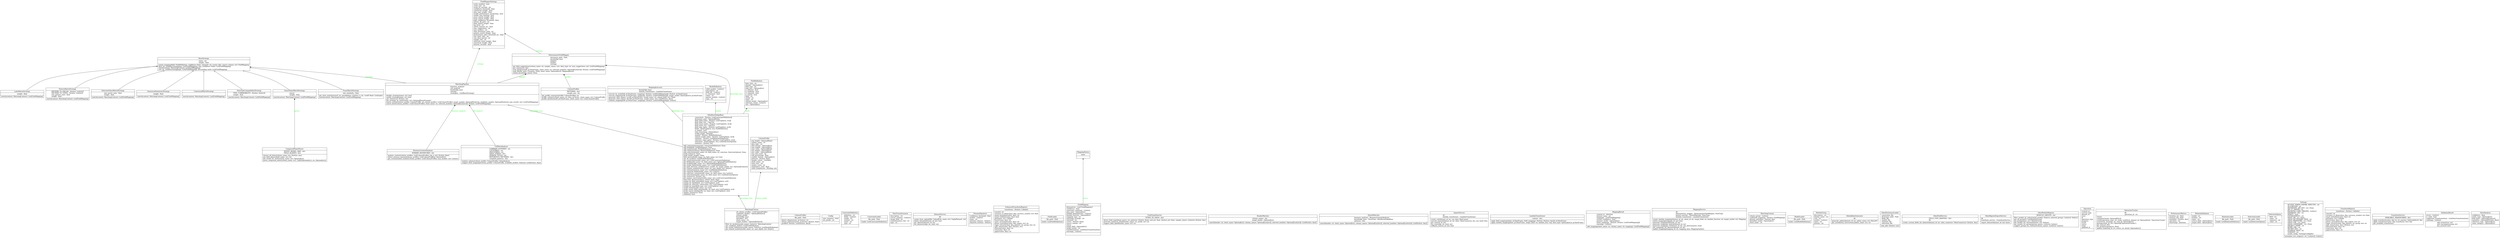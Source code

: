digraph "classes_DataMigrator" {
rankdir=BT
charset="utf-8"
"field_mapper.matching.base_strategy.BaseStrategy" [color="black", fontcolor="black", label=<{BaseStrategy|name : str<br ALIGN="LEFT"/>weight : float<br ALIGN="LEFT"/>|create_mapping(field: FieldDefinition, confidence: float, rationale: str, scores: dict, source_column: str): FieldMapping<br ALIGN="LEFT"/>filter_by_confidence(mappings: List[FieldMapping], min_confidence: float): List[FieldMapping]<br ALIGN="LEFT"/><I>match</I>(context: MatchingContext): List[FieldMapping]<br ALIGN="LEFT"/>sort_by_confidence(mappings: List[FieldMapping], descending: bool): List[FieldMapping]<br ALIGN="LEFT"/>}>, shape="record", style="solid"];
"field_mapper.matching.business_context_analyzer.BusinessContextAnalyzer" [color="black", fontcolor="black", label=<{BusinessContextAnalyzer|DOMAIN_SIGNATURES : list<br ALIGN="LEFT"/>|analyze_context(column_profiles: List[ColumnProfile], top_n: int): Dict[str, float]<br ALIGN="LEFT"/>detect_primary_domain(column_profiles: List[ColumnProfile]): Optional[str]<br ALIGN="LEFT"/>get_recommended_models(column_profiles: List[ColumnProfile], max_models: int): List[str]<br ALIGN="LEFT"/>}>, shape="record", style="solid"];
"field_mapper.matching.cell_data_analyzer.CellDataAnalyzer" [color="black", fontcolor="black", label=<{CellDataAnalyzer|COMPANY_SUFFIXES : set<br ALIGN="LEFT"/>COUNTRIES : set<br ALIGN="LEFT"/>INDUSTRIES : set<br ALIGN="LEFT"/>ODOO_STATES : dict<br ALIGN="LEFT"/>PERSON_TITLES : set<br ALIGN="LEFT"/>REFERENCE_PATTERNS : dict<br ALIGN="LEFT"/>compiled_patterns : dict<br ALIGN="LEFT"/>|analyze_column(column_profile: ColumnProfile): ValueAnalysis<br ALIGN="LEFT"/>suggest_field_mappings(column_profile: ColumnProfile, available_models: Set[str]): List[Dict[str, Any]]<br ALIGN="LEFT"/>}>, shape="record", style="solid"];
"field_mapper.core.data_structures.ColumnProfile" [color="black", fontcolor="black", label=<{ColumnProfile|avg_length : Optional[float]<br ALIGN="LEFT"/>column_name : str<br ALIGN="LEFT"/>data_type : str<br ALIGN="LEFT"/>date_format : Optional[str]<br ALIGN="LEFT"/>max_length : Optional[int]<br ALIGN="LEFT"/>max_value : Optional[float]<br ALIGN="LEFT"/>min_length : Optional[int]<br ALIGN="LEFT"/>min_value : Optional[float]<br ALIGN="LEFT"/>non_null_count : int<br ALIGN="LEFT"/>null_percentage : float<br ALIGN="LEFT"/>number_format : Optional[str]<br ALIGN="LEFT"/>patterns : Dict[str, float]<br ALIGN="LEFT"/>sample_values : List[Any]<br ALIGN="LEFT"/>sheet_name : str<br ALIGN="LEFT"/>total_rows : int<br ALIGN="LEFT"/>unique_count : int<br ALIGN="LEFT"/>uniqueness_ratio : float<br ALIGN="LEFT"/>value_frequencies : Dict[Any, int]<br ALIGN="LEFT"/>|}>, shape="record", style="solid"];
"field_mapper.profiling.column_profiler.ColumnProfiler" [color="black", fontcolor="black", label=<{ColumnProfiler|PATTERNS : dict<br ALIGN="LEFT"/>sample_size : int<br ALIGN="LEFT"/>|get_profile_summary(profile: ColumnProfile): str<br ALIGN="LEFT"/>profile_column(column_name: str, data: pl.Series, sheet_name: str): ColumnProfile<br ALIGN="LEFT"/>profile_dataframe(df: pl.DataFrame, sheet_name: str): List[ColumnProfile]<br ALIGN="LEFT"/>}>, shape="record", style="solid"];
"core.profiler.ColumnProfiler" [color="black", fontcolor="black", label=<{ColumnProfiler|file_path : Path<br ALIGN="LEFT"/>|detect_dtype(series: pl.Series): str<br ALIGN="LEFT"/>detect_patterns(series: pl.Series): Dict[str, float]<br ALIGN="LEFT"/>profile(): Dict[str, List[Dict[str, Any]]]<br ALIGN="LEFT"/>}>, shape="record", style="solid"];
"field_mapper.matching.compound_name_parser.CompoundNameParser" [color="black", fontcolor="black", label=<{CompoundNameParser|ENTITY_MODEL_MAP : dict<br ALIGN="LEFT"/>FIELD_ALIASES : dict<br ALIGN="LEFT"/>|extract_all_hints(column_name: str): Dict[str, any]<br ALIGN="LEFT"/>get_field_aliases(field_name: str): list<br ALIGN="LEFT"/>get_model_for_entity(entity_name: str): Optional[str]<br ALIGN="LEFT"/>parse_compound_name(column_name: str): Tuple[Optional[str], str, Optional[str]]<br ALIGN="LEFT"/>}>, shape="record", style="solid"];
"field_mapper.config.settings.FieldMapperSettings.Config" [color="black", fontcolor="black", label=<{Config|case_sensitive : bool<br ALIGN="LEFT"/>env_prefix : str<br ALIGN="LEFT"/>|}>, shape="record", style="solid"];
"field_mapper.core.data_structures.ConstraintDefinition" [color="black", fontcolor="black", label=<{ConstraintDefinition|definition : str<br ALIGN="LEFT"/>fields : List[str]<br ALIGN="LEFT"/>model : str<br ALIGN="LEFT"/>module : str<br ALIGN="LEFT"/>name : str<br ALIGN="LEFT"/>type : str<br ALIGN="LEFT"/>|}>, shape="record", style="solid"];
"field_mapper.loaders.excel_loaders.ConstraintLoader" [color="black", fontcolor="black", label=<{ConstraintLoader|file_path : Path<br ALIGN="LEFT"/>|load(): List[ConstraintDefinition]<br ALIGN="LEFT"/>}>, shape="record", style="solid"];
"field_mapper.matching.strategies.contextual_match.ContextualMatchStrategy" [color="black", fontcolor="black", label=<{ContextualMatchStrategy|<br ALIGN="LEFT"/>|match(context: MatchingContext): List[FieldMapping]<br ALIGN="LEFT"/>}>, shape="record", style="solid"];
"field_mapper.core.data_structures.DataTransformation" [color="black", fontcolor="black", label=<{DataTransformation|description : str<br ALIGN="LEFT"/>source_columns : List[str]<br ALIGN="LEFT"/>target_field : str<br ALIGN="LEFT"/>transformation_rule : str<br ALIGN="LEFT"/>type : str<br ALIGN="LEFT"/>|}>, shape="record", style="solid"];
"field_mapper.matching.strategies.data_type_compatibility.DataTypeCompatibilityStrategy" [color="black", fontcolor="black", label=<{DataTypeCompatibilityStrategy|TYPE_COMPATIBILITY : Dict[str, Set[str]]<br ALIGN="LEFT"/>weight : float<br ALIGN="LEFT"/>|match(context: MatchingContext): List[FieldMapping]<br ALIGN="LEFT"/>}>, shape="record", style="solid"];
"services.dataset_service.DatasetService" [color="black", fontcolor="black", label=<{DatasetService|db<br ALIGN="LEFT"/>|create_from_upload(file: UploadFile, name: str): Tuple[Dataset, str]<br ALIGN="LEFT"/>delete_dataset(dataset_id: int): bool<br ALIGN="LEFT"/>get_dataset(dataset_id: int)<br ALIGN="LEFT"/>list_datasets(skip: int, limit: int)<br ALIGN="LEFT"/>}>, shape="record", style="solid"];
"field_mapper.main.DeterministicFieldMapper" [color="black", fontcolor="black", label=<{DeterministicFieldMapper|dictionary_path : Path<br ALIGN="LEFT"/>knowledge_base<br ALIGN="LEFT"/>pipeline<br ALIGN="LEFT"/>profiler<br ALIGN="LEFT"/>settings<br ALIGN="LEFT"/>|get_field_suggestions(column_name: str, sample_values: List, data_type: str, max_suggestions: int): List[FieldMapping]<br ALIGN="LEFT"/>get_statistics(): Dict<br ALIGN="LEFT"/>map_dataframe(df: pl.DataFrame, sheet_name: str, selected_modules: Optional[List[str]]): Dict[str, List[FieldMapping]]<br ALIGN="LEFT"/>map_file(file_path: Union[str, Path], sheet_name: Optional[str]): MappingResult<br ALIGN="LEFT"/>reload_knowledge_base(): None<br ALIGN="LEFT"/>}>, shape="record", style="solid"];
"field_mapper.matching.business_context_analyzer.DomainSignature" [color="black", fontcolor="black", label=<{DomainSignature|confidence_threshold : float<br ALIGN="LEFT"/>models : List[str]<br ALIGN="LEFT"/>name : str<br ALIGN="LEFT"/>optional_columns : Set[str]<br ALIGN="LEFT"/>required_columns : Set[str]<br ALIGN="LEFT"/>|}>, shape="record", style="solid"];
"core.transformer_enhanced.EnhancedTransformRegistry" [color="black", fontcolor="black", label=<{EnhancedTransformRegistry|transforms : Dict[str, Callable]<br ALIGN="LEFT"/>|concat(): str<br ALIGN="LEFT"/>currency_to_float(value: Any, currency_symbol: str): float<br ALIGN="LEFT"/>email_normalize(value: Any): str<br ALIGN="LEFT"/>email_validate(value: Any): bool<br ALIGN="LEFT"/>get(name: str): Callable<br ALIGN="LEFT"/>lower(value: Any): str<br ALIGN="LEFT"/>name_normalize(value: Any): str<br ALIGN="LEFT"/>phone_normalize(value: Any, region: str): str<br ALIGN="LEFT"/>regex_extract(value: Any, pattern: str, group: int): str<br ALIGN="LEFT"/>split_name(value: Any): Dict[str, str]<br ALIGN="LEFT"/>titlecase(value: Any): str<br ALIGN="LEFT"/>trim(value: Any): str<br ALIGN="LEFT"/>upper(value: Any): str<br ALIGN="LEFT"/>}>, shape="record", style="solid"];
"field_mapper.matching.strategies.exact_name_match.ExactNameMatchStrategy" [color="black", fontcolor="black", label=<{ExactNameMatchStrategy|parser<br ALIGN="LEFT"/>weight : float<br ALIGN="LEFT"/>|match(context: MatchingContext): List[FieldMapping]<br ALIGN="LEFT"/>}>, shape="record", style="solid"];
"field_mapper.core.data_structures.FieldDefinition" [color="black", fontcolor="black", label=<{FieldDefinition|base_type : str<br ALIGN="LEFT"/>domain : Optional[str]<br ALIGN="LEFT"/>field_type : str<br ALIGN="LEFT"/>help_text : Optional[str]<br ALIGN="LEFT"/>is_indexed : bool<br ALIGN="LEFT"/>is_readonly : bool<br ALIGN="LEFT"/>is_required : bool<br ALIGN="LEFT"/>is_stored : bool<br ALIGN="LEFT"/>label : str<br ALIGN="LEFT"/>model : str<br ALIGN="LEFT"/>name : str<br ALIGN="LEFT"/>related_model : Optional[str]<br ALIGN="LEFT"/>selection_values : List[str]<br ALIGN="LEFT"/>size : Optional[int]<br ALIGN="LEFT"/>|}>, shape="record", style="solid"];
"field_mapper.loaders.excel_loaders.FieldLoader" [color="black", fontcolor="black", label=<{FieldLoader|file_path : Path<br ALIGN="LEFT"/>|load(): List[FieldDefinition]<br ALIGN="LEFT"/>}>, shape="record", style="solid"];
"field_mapper.config.settings.FieldMapperSettings" [color="black", fontcolor="black", label=<{FieldMapperSettings|cache_enabled : bool<br ALIGN="LEFT"/>cache_size : int<br ALIGN="LEFT"/>cache_ttl_seconds : int<br ALIGN="LEFT"/>confidence_threshold : float<br ALIGN="LEFT"/>contextual_weight : float<br ALIGN="LEFT"/>data_type_weight : float<br ALIGN="LEFT"/>enable_performance_monitoring : bool<br ALIGN="LEFT"/>enable_rate_limiting : bool<br ALIGN="LEFT"/>exact_match_weight : float<br ALIGN="LEFT"/>fuzzy_match_weight : float<br ALIGN="LEFT"/>high_confidence_threshold : float<br ALIGN="LEFT"/>history_db_path : str<br ALIGN="LEFT"/>label_match_weight : float<br ALIGN="LEFT"/>log_level : str<br ALIGN="LEFT"/>match_timeout_ms : float<br ALIGN="LEFT"/>max_suggestions : int<br ALIGN="LEFT"/>max_workers : int<br ALIGN="LEFT"/>odoo_dictionary_path : str<br ALIGN="LEFT"/>pattern_match_weight : float<br ALIGN="LEFT"/>performance_alert_threshold_ms : float<br ALIGN="LEFT"/>rate_limit_calls : int<br ALIGN="LEFT"/>rate_limit_period : int<br ALIGN="LEFT"/>sample_size : int<br ALIGN="LEFT"/>selection_value_weight : float<br ALIGN="LEFT"/>statistical_weight : float<br ALIGN="LEFT"/>timeout_seconds : float<br ALIGN="LEFT"/>|}>, shape="record", style="solid"];
"field_mapper.core.data_structures.FieldMapping" [color="black", fontcolor="black", label=<{FieldMapping|alternatives : List['FieldMapping']<br ALIGN="LEFT"/>confidence : float<br ALIGN="LEFT"/>constraint_violations : List[str]<br ALIGN="LEFT"/>data_type : Optional[str]<br ALIGN="LEFT"/>lambda_dependencies : List[str]<br ALIGN="LEFT"/>lambda_function : Optional[str]<br ALIGN="LEFT"/>mapping_type : str<br ALIGN="LEFT"/>matching_strategy : str<br ALIGN="LEFT"/>rationale : str<br ALIGN="LEFT"/>scores : Dict[str, float]<br ALIGN="LEFT"/>source_column : str<br ALIGN="LEFT"/>status<br ALIGN="LEFT"/>target_field : Optional[str]<br ALIGN="LEFT"/>target_model : str<br ALIGN="LEFT"/>transformations : List[DataTransformation]<br ALIGN="LEFT"/>warnings : List[str]<br ALIGN="LEFT"/>|}>, shape="record", style="solid"];
"core.field_detector.FieldTypeDetector" [color="black", fontcolor="black", label=<{FieldTypeDetector|DTYPE_TO_ODOO : dict<br ALIGN="LEFT"/>|detect_field_type(dtype_guess: str, patterns: Dict[str, float], null_pct: float, distinct_pct: float, sample_values: List[str]): Dict[str, Any]<br ALIGN="LEFT"/>generate_technical_name(header_name: str, prefix: str): str<br ALIGN="LEFT"/>suggest_field_label(header_name: str): str<br ALIGN="LEFT"/>}>, shape="record", style="solid"];
"field_mapper.matching.strategies.fuzzy_match.FuzzyMatchStrategy" [color="black", fontcolor="black", label=<{FuzzyMatchStrategy|min_similarity : float<br ALIGN="LEFT"/>|get_close_matches(word: str, possibilities: List[str], n: int, cutoff: float): List[tuple]<br ALIGN="LEFT"/>match(context: MatchingContext): List[FieldMapping]<br ALIGN="LEFT"/>}>, shape="record", style="solid"];
"core.matcher.HeaderMatcher" [color="black", fontcolor="black", label=<{HeaderMatcher|column_names : list<br ALIGN="LEFT"/>target_model : Optional[str]<br ALIGN="LEFT"/>|match(header: str, sheet_name: Optional[str], column_names: Optional[List[str]], selected_modules: Optional[List[str]]): List[Dict[str, Any]]<br ALIGN="LEFT"/>}>, shape="record", style="solid"];
"core.hybrid_matcher.HybridMatcher" [color="black", fontcolor="black", label=<{HybridMatcher|business_analyzer : BusinessContextAnalyzer<br ALIGN="LEFT"/>knowledge_base : NoneType, OdooKnowledgeBase<br ALIGN="LEFT"/>patterns : dict<br ALIGN="LEFT"/>|match(header: str, sheet_name: Optional[str], column_names: Optional[List[str]], selected_modules: Optional[List[str]]): List[Dict[str, Any]]<br ALIGN="LEFT"/>}>, shape="record", style="solid"];
"services.import_service.ImportService" [color="black", fontcolor="black", label=<{ImportService|db<br ALIGN="LEFT"/>lambda_transformer : LambdaTransformer<br ALIGN="LEFT"/>|create_run(dataset_id: int, run_data: RunCreate)<br ALIGN="LEFT"/>execute_import(dataset_id: int, odoo: OdooConnector, dry_run: bool): Run<br ALIGN="LEFT"/>get_run(run_id: int)<br ALIGN="LEFT"/>list_runs(skip: int, limit: int)<br ALIGN="LEFT"/>rollback_run(run_id: int): bool<br ALIGN="LEFT"/>}>, shape="record", style="solid"];
"field_mapper.matching.strategies.label_match.LabelMatchStrategy" [color="black", fontcolor="black", label=<{LabelMatchStrategy|weight : float<br ALIGN="LEFT"/>|match(context: MatchingContext): List[FieldMapping]<br ALIGN="LEFT"/>}>, shape="record", style="solid"];
"core.lambda_transformer.LambdaTransformer" [color="black", fontcolor="black", label=<{LambdaTransformer|context : dict<br ALIGN="LEFT"/>|apply_field_mappings(data: pl.DataFrame, field_mappings: Dict[str, Dict[str, Any]]): pl.DataFrame<br ALIGN="LEFT"/>apply_lambda_mapping(data: pl.DataFrame, target_field: str, lambda_func: Any, data_type: Optional[str]): pl.DataFrame<br ALIGN="LEFT"/>}>, shape="record", style="solid"];
"field_mapper.executor.mapping_executor.MappingExecutor" [color="black", fontcolor="black", label=<{MappingExecutor|knowledge_base<br ALIGN="LEFT"/>lambda_transformer : LambdaTransformer<br ALIGN="LEFT"/>|execute_by_model(df: pl.DataFrame, mappings: Dict[str, List[FieldMapping]]): Dict[str, pl.DataFrame]<br ALIGN="LEFT"/>execute_mappings(df: pl.DataFrame, mappings: Dict[str, List[FieldMapping]], target_model: Optional[str]): pl.DataFrame<br ALIGN="LEFT"/>generate_odoo_import_csv(df: pl.DataFrame, model_name: str, output_path: str): None<br ALIGN="LEFT"/>generate_odoo_import_dict(df: pl.DataFrame, model_name: str): List[Dict[str, Any]]<br ALIGN="LEFT"/>validate_mappings(df: pl.DataFrame, mappings: Dict[str, List[FieldMapping]]): List[str]<br ALIGN="LEFT"/>}>, shape="record", style="solid"];
"field_mapper.core.data_structures.MappingResult" [color="black", fontcolor="black", label=<{MappingResult|created_at : datetime<br ALIGN="LEFT"/>dataset_name : str<br ALIGN="LEFT"/>mappings : List[FieldMapping]<br ALIGN="LEFT"/>overall_confidence : float<br ALIGN="LEFT"/>primary_model : Optional[str]<br ALIGN="LEFT"/>sheet_mappings : Dict[str, Dict[str, List[FieldMapping]]]<br ALIGN="LEFT"/>warnings : List[str]<br ALIGN="LEFT"/>|add_mapping(sheet_name: str, column_name: str, mappings: List[FieldMapping])<br ALIGN="LEFT"/>}>, shape="record", style="solid"];
"services.mapping_service.MappingService" [color="black", fontcolor="black", label=<{MappingService|db<br ALIGN="LEFT"/>deterministic_mapper : DeterministicFieldMapper, NoneType<br ALIGN="LEFT"/>hybrid_matcher : HybridMatcher, NoneType<br ALIGN="LEFT"/>lambda_transformer : LambdaTransformer<br ALIGN="LEFT"/>|create_lambda_mapping(dataset_id: int, sheet_id: int, target_field: str, lambda_function: str, target_model: str): Mapping<br ALIGN="LEFT"/>delete_mapping(mapping_id: int): bool<br ALIGN="LEFT"/>generate_mappings(dataset_id: int)<br ALIGN="LEFT"/>generate_mappings_hybrid(dataset_id: int)<br ALIGN="LEFT"/>generate_mappings_v2(dataset_id: int, use_deterministic: bool)<br ALIGN="LEFT"/>get_mappings_for_dataset(dataset_id: int)<br ALIGN="LEFT"/>update_mapping(mapping_id: int, mapping_data: MappingUpdate)<br ALIGN="LEFT"/>}>, shape="record", style="solid"];
"field_mapper.core.data_structures.MappingStatus" [color="black", fontcolor="black", label=<{MappingStatus|name<br ALIGN="LEFT"/>|}>, shape="record", style="solid"];
"field_mapper.matching.matching_context.MatchingContext" [color="black", fontcolor="black", label=<{MatchingContext|all_column_profiles : List[ColumnProfile]<br ALIGN="LEFT"/>candidate_models : Optional[Set[str]]<br ALIGN="LEFT"/>column_profile<br ALIGN="LEFT"/>knowledge_base<br ALIGN="LEFT"/>metadata : dict<br ALIGN="LEFT"/>sheet_name : str<br ALIGN="LEFT"/>target_models : Optional[Set[str]]<br ALIGN="LEFT"/>|filter_by_models(model_names: Set[str]): 'MatchingContext'<br ALIGN="LEFT"/>get_candidate_fields(): List[FieldDefinition]<br ALIGN="LEFT"/>get_model_definitions(model_names: Set[str]): List[ModelDefinition]<br ALIGN="LEFT"/>get_related_models(model_name: str, max_depth: int): Set[str]<br ALIGN="LEFT"/>}>, shape="record", style="solid"];
"field_mapper.core.data_structures.MatchingContext" [color="black", fontcolor="black", label=<{MatchingContext|column_group : List[str]<br ALIGN="LEFT"/>confirmed_mappings : Dict[str, FieldMapping]<br ALIGN="LEFT"/>dataset_metadata : Dict[str, Any]<br ALIGN="LEFT"/>identified_model : Optional[str]<br ALIGN="LEFT"/>sheet_name : str<br ALIGN="LEFT"/>|}>, shape="record", style="solid"];
"field_mapper.matching.matching_pipeline.MatchingPipeline" [color="black", fontcolor="black", label=<{MatchingPipeline|business_analyzer<br ALIGN="LEFT"/>cell_analyzer<br ALIGN="LEFT"/>knowledge_base<br ALIGN="LEFT"/>settings<br ALIGN="LEFT"/>strategies : List[BaseStrategy]<br ALIGN="LEFT"/>|disable_strategy(name: str): bool<br ALIGN="LEFT"/>enable_strategy(name: str): bool<br ALIGN="LEFT"/>get_statistics(): Dict[str, int]<br ALIGN="LEFT"/>get_strategy_by_name(name: str): Optional[BaseStrategy]<br ALIGN="LEFT"/>match_column(column_profile: ColumnProfile, all_column_profiles: List[ColumnProfile], target_models: Optional[Set[str]], candidate_models: Optional[Set[str]], max_results: int): List[FieldMapping]<br ALIGN="LEFT"/>match_sheet(column_profiles: List[ColumnProfile], sheet_name: str, selected_modules: Optional[List[str]]): Dict[str, List[FieldMapping]]<br ALIGN="LEFT"/>}>, shape="record", style="solid"];
"field_mapper.core.data_structures.ModelDefinition" [color="black", fontcolor="black", label=<{ModelDefinition|child_models : List[str]<br ALIGN="LEFT"/>description : str<br ALIGN="LEFT"/>field_ids : List[str]<br ALIGN="LEFT"/>is_transient : bool<br ALIGN="LEFT"/>name : str<br ALIGN="LEFT"/>parent_models : List[str]<br ALIGN="LEFT"/>type : str<br ALIGN="LEFT"/>|}>, shape="record", style="solid"];
"field_mapper.loaders.excel_loaders.ModelLoader" [color="black", fontcolor="black", label=<{ModelLoader|file_path : Path<br ALIGN="LEFT"/>|load(): List[ModelDefinition]<br ALIGN="LEFT"/>}>, shape="record", style="solid"];
"field_mapper.core.module_registry.ModuleGroup" [color="black", fontcolor="black", label=<{ModuleGroup|description : str<br ALIGN="LEFT"/>display_name : str<br ALIGN="LEFT"/>icon : str<br ALIGN="LEFT"/>models : List[str]<br ALIGN="LEFT"/>name : str<br ALIGN="LEFT"/>priority : int<br ALIGN="LEFT"/>|}>, shape="record", style="solid"];
"services.addon_generator.OdooAddonGenerator" [color="black", fontcolor="black", label=<{OdooAddonGenerator|db<br ALIGN="LEFT"/>|generate_addon(dataset_id: int, addon_name: str): BytesIO<br ALIGN="LEFT"/>get_installation_instructions(addon_name: str): str<br ALIGN="LEFT"/>}>, shape="record", style="solid"];
"field_mapper.loaders.excel_loaders.OdooDictionaryLoader" [color="black", fontcolor="black", label=<{OdooDictionaryLoader|constraints_file<br ALIGN="LEFT"/>dictionary_path : Path<br ALIGN="LEFT"/>fields_file<br ALIGN="LEFT"/>models_file<br ALIGN="LEFT"/>relations_file<br ALIGN="LEFT"/>selections_file<br ALIGN="LEFT"/>|load_all(): Dict[str, List]<br ALIGN="LEFT"/>}>, shape="record", style="solid"];
"services.odoo_field_service.OdooFieldService" [color="black", fontcolor="black", label=<{OdooFieldService|FIELD_TYPE_MAPPING : dict<br ALIGN="LEFT"/>db<br ALIGN="LEFT"/>|create_custom_fields_for_dataset(dataset_id: int, odoo_connector: OdooConnector): Dict[str, Any]<br ALIGN="LEFT"/>}>, shape="record", style="solid"];
"field_mapper.core.knowledge_base.OdooKnowledgeBase" [color="black", fontcolor="black", label=<{OdooKnowledgeBase|constraints : Dict[str, List[ConstraintDefinition]]<br ALIGN="LEFT"/>dictionary_path : Optional[Path]<br ALIGN="LEFT"/>field_label_index : Dict[str, List[Tuple[str, str]]]<br ALIGN="LEFT"/>field_label_trie : CharTrie<br ALIGN="LEFT"/>field_name_index : Dict[str, List[Tuple[str, str]]]<br ALIGN="LEFT"/>field_name_trie : CharTrie<br ALIGN="LEFT"/>field_type_index : Dict[str, List[Tuple[str, str]]]<br ALIGN="LEFT"/>fields : Dict[Tuple[str, str], FieldDefinition]<br ALIGN="LEFT"/>is_loaded : bool<br ALIGN="LEFT"/>load_timestamp : Optional[str]<br ALIGN="LEFT"/>model_graph : DiGraph<br ALIGN="LEFT"/>models : Dict[str, ModelDefinition]<br ALIGN="LEFT"/>related_model_index : Dict[str, List[Tuple[str, str]]]<br ALIGN="LEFT"/>relations : Dict[str, List[RelationDefinition]]<br ALIGN="LEFT"/>selection_value_index : Dict[str, List[Tuple[str, str]]]<br ALIGN="LEFT"/>selections : Dict[Tuple[str, str], List[SelectionOption]]<br ALIGN="LEFT"/>statistics : Dict[str, int]<br ALIGN="LEFT"/>|add_constraint(constraint: ConstraintDefinition): None<br ALIGN="LEFT"/>add_field(field: FieldDefinition): None<br ALIGN="LEFT"/>add_model(model: ModelDefinition): None<br ALIGN="LEFT"/>add_relation(relation: RelationDefinition): None<br ALIGN="LEFT"/>add_selection(model_name: str, field_name: str, selection: SelectionOption): None<br ALIGN="LEFT"/>build_indexes(): None<br ALIGN="LEFT"/>build_model_graph(): None<br ALIGN="LEFT"/>field_exists(model_name: str, field_name: str): bool<br ALIGN="LEFT"/>get_all_models(): List[ModelDefinition]<br ALIGN="LEFT"/>get_constraints(model_name: str): List[ConstraintDefinition]<br ALIGN="LEFT"/>get_field(model_name: str, field_name: str): Optional[FieldDefinition]<br ALIGN="LEFT"/>get_model(model_name: str): Optional[ModelDefinition]<br ALIGN="LEFT"/>get_model_fields(model_name: str): List[FieldDefinition]<br ALIGN="LEFT"/>get_path_between_models(source_model: str, target_model: str): Optional[List[str]]<br ALIGN="LEFT"/>get_related_models(model_name: str, max_depth: int): Set[str]<br ALIGN="LEFT"/>get_relation(relation_name: str): List[RelationDefinition]<br ALIGN="LEFT"/>get_required_fields(model_name: str): List[str]<br ALIGN="LEFT"/>get_selection_values(model_name: str, field_name: str): List[str]<br ALIGN="LEFT"/>get_selections(model_name: str, field_name: str): List[SelectionOption]<br ALIGN="LEFT"/>get_statistics(): Dict[str, int]<br ALIGN="LEFT"/>get_unique_constraints(model_name: str): List[ConstraintDefinition]<br ALIGN="LEFT"/>load_from_dictionary(force_reload: bool): None<br ALIGN="LEFT"/>lookup_by_field_name(field_name: str): List[Tuple[str, str]]<br ALIGN="LEFT"/>lookup_by_label(label: str): List[Tuple[str, str]]<br ALIGN="LEFT"/>lookup_by_selection_value(value: str): List[Tuple[str, str]]<br ALIGN="LEFT"/>lookup_by_type(field_type: str): List[Tuple[str, str]]<br ALIGN="LEFT"/>model_exists(model_name: str): bool<br ALIGN="LEFT"/>prefix_match_field_name(prefix: str, limit: int): List[Tuple[str, str]]<br ALIGN="LEFT"/>prefix_match_label(prefix: str, limit: int): List[Tuple[str, str]]<br ALIGN="LEFT"/>update_statistics(): None<br ALIGN="LEFT"/>validate(): bool<br ALIGN="LEFT"/>}>, shape="record", style="solid"];
"services.odoo_migrate_export.OdooMigrateExportService" [color="black", fontcolor="black", label=<{OdooMigrateExportService|db<br ALIGN="LEFT"/>transform_service : TransformService<br ALIGN="LEFT"/>|export_dataset(dataset_id: int): bytes<br ALIGN="LEFT"/>}>, shape="record", style="solid"];
"field_mapper.core.module_registry.OdooModuleRegistry" [color="black", fontcolor="black", label=<{OdooModuleRegistry|MODULE_GROUPS : list<br ALIGN="LEFT"/>|filter_models_by_selection(all_models: Set[str], selected_groups: List[str]): Set[str]<br ALIGN="LEFT"/>get_all_groups(): List[ModuleGroup]<br ALIGN="LEFT"/>get_group(name: str): ModuleGroup<br ALIGN="LEFT"/>get_models_for_domain(domain: str): Set[str]<br ALIGN="LEFT"/>get_models_for_groups(group_names: List[str]): Set[str]<br ALIGN="LEFT"/>suggest_groups_for_columns(column_names: List[str]): List[str]<br ALIGN="LEFT"/>}>, shape="record", style="solid"];
"services.operation_tracker.Operation" [color="black", fontcolor="black", label=<{Operation|created_at<br ALIGN="LEFT"/>current_step<br ALIGN="LEFT"/>dataset_id<br ALIGN="LEFT"/>error<br ALIGN="LEFT"/>id<br ALIGN="LEFT"/>operation_type<br ALIGN="LEFT"/>progress<br ALIGN="LEFT"/>result<br ALIGN="LEFT"/>status<br ALIGN="LEFT"/>steps<br ALIGN="LEFT"/>updated_at<br ALIGN="LEFT"/>|}>, shape="record", style="solid"];
"services.operation_tracker.OperationTracker" [color="black", fontcolor="black", label=<{OperationTracker|db<br ALIGN="LEFT"/>operation_id : str<br ALIGN="LEFT"/>|close()<br ALIGN="LEFT"/>complete(result: Optional[Dict])<br ALIGN="LEFT"/>create(operation_type: str, steps: List[Dict], dataset_id: Optional[int]): 'OperationTracker'<br ALIGN="LEFT"/>error(error_message: str, step_id: Optional[str])<br ALIGN="LEFT"/>get(operation_id: str): Optional['OperationTracker']<br ALIGN="LEFT"/>get_status(): Dict<br ALIGN="LEFT"/>set_progress(progress: float)<br ALIGN="LEFT"/>update_step(step_id: str, status: str, detail: Optional[str])<br ALIGN="LEFT"/>}>, shape="record", style="solid"];
"field_mapper.matching.strategies.pattern_match.PatternMatchStrategy" [color="black", fontcolor="black", label=<{PatternMatchStrategy|PATTERN_TO_FIELDS : Dict[str, List[str]]<br ALIGN="LEFT"/>PATTERN_TO_TYPES : Dict[str, List[str]]<br ALIGN="LEFT"/>min_pattern_ratio : float<br ALIGN="LEFT"/>weight : float<br ALIGN="LEFT"/>|match(context: MatchingContext): List[FieldMapping]<br ALIGN="LEFT"/>}>, shape="record", style="solid"];
"field_mapper.core.data_structures.PerformanceMetrics" [color="black", fontcolor="black", label=<{PerformanceMetrics|duration_ms : float<br ALIGN="LEFT"/>memory_mb : float<br ALIGN="LEFT"/>metadata : Dict[str, Any]<br ALIGN="LEFT"/>operation : str<br ALIGN="LEFT"/>timestamp : datetime<br ALIGN="LEFT"/>|}>, shape="record", style="solid"];
"field_mapper.core.data_structures.RelationDefinition" [color="black", fontcolor="black", label=<{RelationDefinition|model : str<br ALIGN="LEFT"/>module : str<br ALIGN="LEFT"/>name : str<br ALIGN="LEFT"/>source_field : Optional[str]<br ALIGN="LEFT"/>target_field : Optional[str]<br ALIGN="LEFT"/>|}>, shape="record", style="solid"];
"field_mapper.loaders.excel_loaders.RelationLoader" [color="black", fontcolor="black", label=<{RelationLoader|file_path : Path<br ALIGN="LEFT"/>|load(): List[RelationDefinition]<br ALIGN="LEFT"/>}>, shape="record", style="solid"];
"field_mapper.loaders.excel_loaders.SelectionLoader" [color="black", fontcolor="black", label=<{SelectionLoader|file_path : Path<br ALIGN="LEFT"/>|load(): List[SelectionOption]<br ALIGN="LEFT"/>}>, shape="record", style="solid"];
"field_mapper.core.data_structures.SelectionOption" [color="black", fontcolor="black", label=<{SelectionOption|field : str<br ALIGN="LEFT"/>name : str<br ALIGN="LEFT"/>sequence : int<br ALIGN="LEFT"/>value : str<br ALIGN="LEFT"/>|}>, shape="record", style="solid"];
"field_mapper.matching.strategies.selection_value_match.SelectionValueMatchStrategy" [color="black", fontcolor="black", label=<{SelectionValueMatchStrategy|min_match_ratio : float<br ALIGN="LEFT"/>weight : float<br ALIGN="LEFT"/>|match(context: MatchingContext): List[FieldMapping]<br ALIGN="LEFT"/>}>, shape="record", style="solid"];
"core.config.Settings" [color="black", fontcolor="black", label=<{Settings|ACCESS_TOKEN_EXPIRE_MINUTES : int<br ALIGN="LEFT"/>ALGORITHM : str<br ALIGN="LEFT"/>ANTHROPIC_API_KEY : str \| None<br ALIGN="LEFT"/>API_V1_PREFIX : str<br ALIGN="LEFT"/>BACKEND_CORS_ORIGINS : List[str]<br ALIGN="LEFT"/>DATABASE_URL : str<br ALIGN="LEFT"/>DEBUG : bool<br ALIGN="LEFT"/>ENVIRONMENT : str<br ALIGN="LEFT"/>ODOO_DB : str \| None<br ALIGN="LEFT"/>ODOO_DICTIONARY_PATH : str<br ALIGN="LEFT"/>ODOO_PASSWORD : str \| None<br ALIGN="LEFT"/>ODOO_URL : str \| None<br ALIGN="LEFT"/>ODOO_USERNAME : str \| None<br ALIGN="LEFT"/>PROJECT_NAME : str<br ALIGN="LEFT"/>REDIS_URL : str<br ALIGN="LEFT"/>SECRET_KEY : str<br ALIGN="LEFT"/>STORAGE_PATH : str<br ALIGN="LEFT"/>VERSION : str<br ALIGN="LEFT"/>model_config : SettingsConfigDict<br ALIGN="LEFT"/>|assemble_cors_origins(v: str \| List[str]): List[str]<br ALIGN="LEFT"/>}>, shape="record", style="solid"];
"field_mapper.matching.strategies.statistical_similarity.StatisticalSimilarityStrategy" [color="black", fontcolor="black", label=<{StatisticalSimilarityStrategy|weight : float<br ALIGN="LEFT"/>|match(context: MatchingContext): List[FieldMapping]<br ALIGN="LEFT"/>}>, shape="record", style="solid"];
"core.transformer.TransformRegistry" [color="black", fontcolor="black", label=<{TransformRegistry|transforms : Dict[str, Callable]<br ALIGN="LEFT"/>|concat(): str<br ALIGN="LEFT"/>currency_to_float(value: Any, currency_symbol: str): float<br ALIGN="LEFT"/>email_normalize(value: Any): str<br ALIGN="LEFT"/>get(name: str): Callable<br ALIGN="LEFT"/>lower(value: Any): str<br ALIGN="LEFT"/>phone_normalize(value: Any, region: str): str<br ALIGN="LEFT"/>regex_extract(value: Any, pattern: str, group: int): str<br ALIGN="LEFT"/>split_name(value: Any): Dict[str, str]<br ALIGN="LEFT"/>titlecase(value: Any): str<br ALIGN="LEFT"/>trim(value: Any): str<br ALIGN="LEFT"/>upper(value: Any): str<br ALIGN="LEFT"/>}>, shape="record", style="solid"];
"services.transform_service.TransformService" [color="black", fontcolor="black", label=<{TransformService|AVAILABLE_TRANSFORMS : dict<br ALIGN="LEFT"/>|apply_transform(value: Any, fn: str, params: Optional[dict]): Any<br ALIGN="LEFT"/>apply_transforms(value: Any, transforms: list): Any<br ALIGN="LEFT"/>get_available_transforms()<br ALIGN="LEFT"/>}>, shape="record", style="solid"];
"field_mapper.core.data_structures.ValidationResult" [color="black", fontcolor="black", label=<{ValidationResult|errors : List[str]<br ALIGN="LEFT"/>is_valid : bool<br ALIGN="LEFT"/>suggested_transformations : List[DataTransformation]<br ALIGN="LEFT"/>warnings : List[str]<br ALIGN="LEFT"/>|add_error(error: str)<br ALIGN="LEFT"/>add_warning(warning: str)<br ALIGN="LEFT"/>has_errors(): bool<br ALIGN="LEFT"/>}>, shape="record", style="solid"];
"field_mapper.matching.cell_data_analyzer.ValueAnalysis" [color="black", fontcolor="black", label=<{ValueAnalysis|confidence : float<br ALIGN="LEFT"/>entity_type : Optional[str]<br ALIGN="LEFT"/>field_hints : Optional[List[str]]<br ALIGN="LEFT"/>metadata : Optional[Dict[str, Any]]<br ALIGN="LEFT"/>reference_type : Optional[str]<br ALIGN="LEFT"/>value_category : Optional[str]<br ALIGN="LEFT"/>|}>, shape="record", style="solid"];
"field_mapper.matching.strategies.contextual_match.ContextualMatchStrategy" -> "field_mapper.matching.base_strategy.BaseStrategy" [arrowhead="empty", arrowtail="none"];
"field_mapper.matching.strategies.data_type_compatibility.DataTypeCompatibilityStrategy" -> "field_mapper.matching.base_strategy.BaseStrategy" [arrowhead="empty", arrowtail="none"];
"field_mapper.matching.strategies.exact_name_match.ExactNameMatchStrategy" -> "field_mapper.matching.base_strategy.BaseStrategy" [arrowhead="empty", arrowtail="none"];
"field_mapper.matching.strategies.fuzzy_match.FuzzyMatchStrategy" -> "field_mapper.matching.base_strategy.BaseStrategy" [arrowhead="empty", arrowtail="none"];
"field_mapper.matching.strategies.label_match.LabelMatchStrategy" -> "field_mapper.matching.base_strategy.BaseStrategy" [arrowhead="empty", arrowtail="none"];
"field_mapper.matching.strategies.pattern_match.PatternMatchStrategy" -> "field_mapper.matching.base_strategy.BaseStrategy" [arrowhead="empty", arrowtail="none"];
"field_mapper.matching.strategies.selection_value_match.SelectionValueMatchStrategy" -> "field_mapper.matching.base_strategy.BaseStrategy" [arrowhead="empty", arrowtail="none"];
"field_mapper.matching.strategies.statistical_similarity.StatisticalSimilarityStrategy" -> "field_mapper.matching.base_strategy.BaseStrategy" [arrowhead="empty", arrowtail="none"];
"field_mapper.main.DeterministicFieldMapper" -> "field_mapper.config.settings.FieldMapperSettings" [arrowhead="vee", arrowtail="none", fontcolor="green", label="settings", style="solid"];
"field_mapper.matching.matching_pipeline.MatchingPipeline" -> "field_mapper.config.settings.FieldMapperSettings" [arrowhead="vee", arrowtail="none", fontcolor="green", label="settings", style="solid"];
"field_mapper.matching.matching_context.MatchingContext" -> "field_mapper.core.data_structures.ColumnProfile" [arrowhead="vee", arrowtail="none", fontcolor="green", label="column_profile", style="solid"];
"field_mapper.core.knowledge_base.OdooKnowledgeBase" -> "field_mapper.core.data_structures.FieldDefinition" [arrowhead="vee", arrowtail="none", fontcolor="green", label="fields", style="solid"];
"field_mapper.core.data_structures.FieldMapping" -> "field_mapper.core.data_structures.MappingStatus" [arrowhead="vee", arrowtail="none", fontcolor="green", label="status", style="solid"];
"field_mapper.core.knowledge_base.OdooKnowledgeBase" -> "field_mapper.core.data_structures.ModelDefinition" [arrowhead="vee", arrowtail="none", fontcolor="green", label="models", style="solid"];
"field_mapper.matching.matching_context.MatchingContext" -> "field_mapper.core.knowledge_base.OdooKnowledgeBase" [arrowhead="vee", arrowtail="none", fontcolor="green", label="knowledge_base", style="solid"];
"field_mapper.matching.matching_pipeline.MatchingPipeline" -> "field_mapper.matching.base_strategy.BaseStrategy" [arrowhead="vee", arrowtail="none", fontcolor="green", label="strategies", style="solid"];
"field_mapper.core.knowledge_base.OdooKnowledgeBase" -> "field_mapper.main.DeterministicFieldMapper" [arrowhead="diamond", arrowtail="none", fontcolor="green", label="knowledge_base", style="solid"];
"field_mapper.matching.business_context_analyzer.BusinessContextAnalyzer" -> "field_mapper.matching.matching_pipeline.MatchingPipeline" [arrowhead="diamond", arrowtail="none", fontcolor="green", label="business_analyzer", style="solid"];
"field_mapper.matching.cell_data_analyzer.CellDataAnalyzer" -> "field_mapper.matching.matching_pipeline.MatchingPipeline" [arrowhead="diamond", arrowtail="none", fontcolor="green", label="cell_analyzer", style="solid"];
"field_mapper.matching.compound_name_parser.CompoundNameParser" -> "field_mapper.matching.strategies.exact_name_match.ExactNameMatchStrategy" [arrowhead="diamond", arrowtail="none", fontcolor="green", label="parser", style="solid"];
"field_mapper.matching.matching_pipeline.MatchingPipeline" -> "field_mapper.main.DeterministicFieldMapper" [arrowhead="diamond", arrowtail="none", fontcolor="green", label="pipeline", style="solid"];
"field_mapper.profiling.column_profiler.ColumnProfiler" -> "field_mapper.main.DeterministicFieldMapper" [arrowhead="diamond", arrowtail="none", fontcolor="green", label="profiler", style="solid"];
"field_mapper.core.knowledge_base.OdooKnowledgeBase" -> "field_mapper.executor.mapping_executor.MappingExecutor" [arrowhead="odiamond", arrowtail="none", fontcolor="green", label="knowledge_base", style="solid"];
"field_mapper.core.knowledge_base.OdooKnowledgeBase" -> "field_mapper.matching.matching_pipeline.MatchingPipeline" [arrowhead="odiamond", arrowtail="none", fontcolor="green", label="knowledge_base", style="solid"];
}
